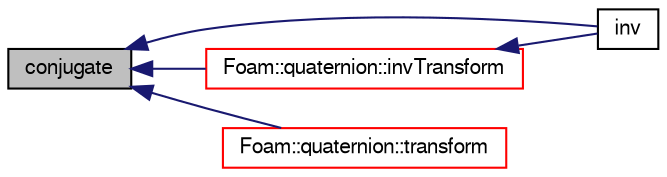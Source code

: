 digraph "conjugate"
{
  bgcolor="transparent";
  edge [fontname="FreeSans",fontsize="10",labelfontname="FreeSans",labelfontsize="10"];
  node [fontname="FreeSans",fontsize="10",shape=record];
  rankdir="LR";
  Node119717 [label="conjugate",height=0.2,width=0.4,color="black", fillcolor="grey75", style="filled", fontcolor="black"];
  Node119717 -> Node119718 [dir="back",color="midnightblue",fontsize="10",style="solid",fontname="FreeSans"];
  Node119718 [label="inv",height=0.2,width=0.4,color="black",URL="$a21124.html#a29454029112b143685743f62e092cd02",tooltip="Return the inverse of the given septernion. "];
  Node119717 -> Node119719 [dir="back",color="midnightblue",fontsize="10",style="solid",fontname="FreeSans"];
  Node119719 [label="Foam::quaternion::invTransform",height=0.2,width=0.4,color="red",URL="$a28130.html#aee0060723827f8272f2f50aaaf57c1eb",tooltip="Rotate the given vector anti-clockwise. "];
  Node119719 -> Node119718 [dir="back",color="midnightblue",fontsize="10",style="solid",fontname="FreeSans"];
  Node119717 -> Node119722 [dir="back",color="midnightblue",fontsize="10",style="solid",fontname="FreeSans"];
  Node119722 [label="Foam::quaternion::transform",height=0.2,width=0.4,color="red",URL="$a28130.html#a9238fc61b8fc08c41a1f1be6cc31b3e0",tooltip="Rotate the given vector. "];
}
